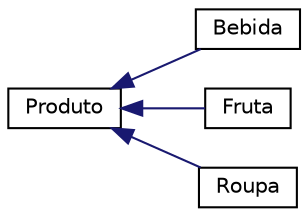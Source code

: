 digraph "Graphical Class Hierarchy"
{
  edge [fontname="Helvetica",fontsize="10",labelfontname="Helvetica",labelfontsize="10"];
  node [fontname="Helvetica",fontsize="10",shape=record];
  rankdir="LR";
  Node1 [label="Produto",height=0.2,width=0.4,color="black", fillcolor="white", style="filled",URL="$classProduto.html"];
  Node1 -> Node2 [dir="back",color="midnightblue",fontsize="10",style="solid",fontname="Helvetica"];
  Node2 [label="Bebida",height=0.2,width=0.4,color="black", fillcolor="white", style="filled",URL="$classBebida.html"];
  Node1 -> Node3 [dir="back",color="midnightblue",fontsize="10",style="solid",fontname="Helvetica"];
  Node3 [label="Fruta",height=0.2,width=0.4,color="black", fillcolor="white", style="filled",URL="$classFruta.html"];
  Node1 -> Node4 [dir="back",color="midnightblue",fontsize="10",style="solid",fontname="Helvetica"];
  Node4 [label="Roupa",height=0.2,width=0.4,color="black", fillcolor="white", style="filled",URL="$classRoupa.html"];
}
